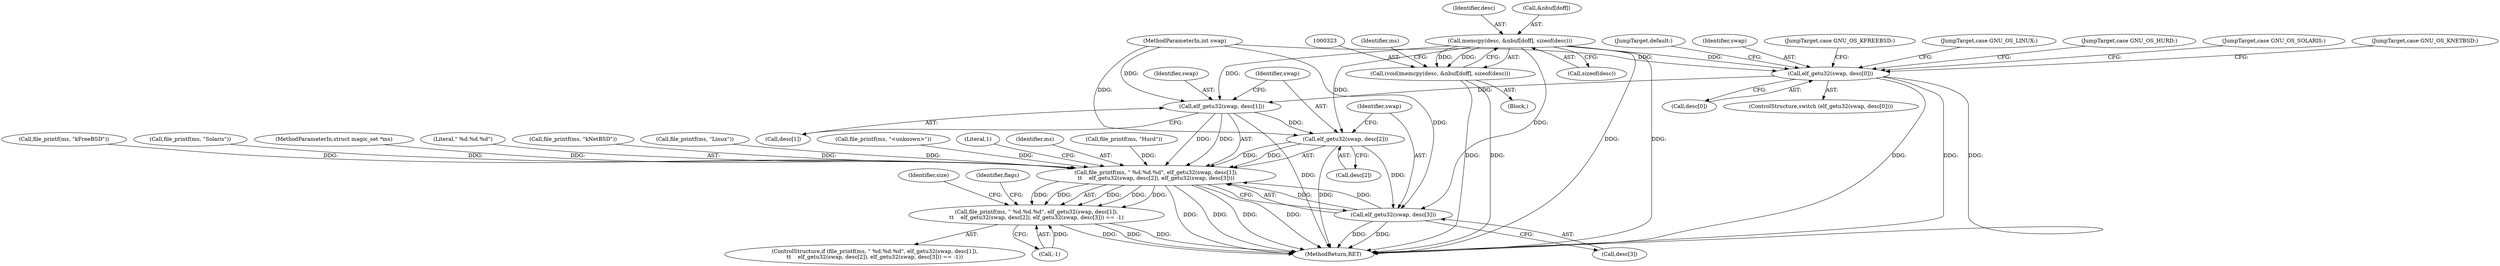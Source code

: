 digraph "0_file_39c7ac1106be844a5296d3eb5971946cc09ffda0@API" {
"1000324" [label="(Call,memcpy(desc, &nbuf[doff], sizeof(desc)))"];
"1000322" [label="(Call,(void)memcpy(desc, &nbuf[doff], sizeof(desc)))"];
"1000342" [label="(Call,elf_getu32(swap, desc[0]))"];
"1000418" [label="(Call,elf_getu32(swap, desc[1]))"];
"1000415" [label="(Call,file_printf(ms, \" %d.%d.%d\", elf_getu32(swap, desc[1]),\n\t\t    elf_getu32(swap, desc[2]), elf_getu32(swap, desc[3])))"];
"1000414" [label="(Call,file_printf(ms, \" %d.%d.%d\", elf_getu32(swap, desc[1]),\n\t\t    elf_getu32(swap, desc[2]), elf_getu32(swap, desc[3])) == -1)"];
"1000423" [label="(Call,elf_getu32(swap, desc[2]))"];
"1000428" [label="(Call,elf_getu32(swap, desc[3]))"];
"1000424" [label="(Identifier,swap)"];
"1000384" [label="(Call,file_printf(ms, \"kFreeBSD\"))"];
"1000381" [label="(JumpTarget,case GNU_OS_KFREEBSD:)"];
"1000320" [label="(Block,)"];
"1000344" [label="(Call,desc[0])"];
"1000373" [label="(Call,file_printf(ms, \"Solaris\"))"];
"1000117" [label="(MethodParameterIn,struct magic_set *ms)"];
"1000330" [label="(Call,sizeof(desc))"];
"1000348" [label="(JumpTarget,case GNU_OS_LINUX:)"];
"1000417" [label="(Literal,\" %d.%d.%d\")"];
"1000436" [label="(Identifier,size)"];
"1000325" [label="(Identifier,desc)"];
"1000359" [label="(JumpTarget,case GNU_OS_HURD:)"];
"1000395" [label="(Call,file_printf(ms, \"kNetBSD\"))"];
"1000351" [label="(Call,file_printf(ms, \"Linux\"))"];
"1000370" [label="(JumpTarget,case GNU_OS_SOLARIS:)"];
"1001237" [label="(MethodReturn,RET)"];
"1000406" [label="(Call,file_printf(ms, \"<unknown>\"))"];
"1000439" [label="(Identifier,flags)"];
"1000415" [label="(Call,file_printf(ms, \" %d.%d.%d\", elf_getu32(swap, desc[1]),\n\t\t    elf_getu32(swap, desc[2]), elf_getu32(swap, desc[3])))"];
"1000413" [label="(ControlStructure,if (file_printf(ms, \" %d.%d.%d\", elf_getu32(swap, desc[1]),\n\t\t    elf_getu32(swap, desc[2]), elf_getu32(swap, desc[3])) == -1))"];
"1000425" [label="(Call,desc[2])"];
"1000342" [label="(Call,elf_getu32(swap, desc[0]))"];
"1000122" [label="(MethodParameterIn,int swap)"];
"1000429" [label="(Identifier,swap)"];
"1000326" [label="(Call,&nbuf[doff])"];
"1000423" [label="(Call,elf_getu32(swap, desc[2]))"];
"1000324" [label="(Call,memcpy(desc, &nbuf[doff], sizeof(desc)))"];
"1000414" [label="(Call,file_printf(ms, \" %d.%d.%d\", elf_getu32(swap, desc[1]),\n\t\t    elf_getu32(swap, desc[2]), elf_getu32(swap, desc[3])) == -1)"];
"1000433" [label="(Call,-1)"];
"1000341" [label="(ControlStructure,switch (elf_getu32(swap, desc[0])))"];
"1000420" [label="(Call,desc[1])"];
"1000430" [label="(Call,desc[3])"];
"1000392" [label="(JumpTarget,case GNU_OS_KNETBSD:)"];
"1000419" [label="(Identifier,swap)"];
"1000322" [label="(Call,(void)memcpy(desc, &nbuf[doff], sizeof(desc)))"];
"1000403" [label="(JumpTarget,default:)"];
"1000343" [label="(Identifier,swap)"];
"1000335" [label="(Identifier,ms)"];
"1000434" [label="(Literal,1)"];
"1000416" [label="(Identifier,ms)"];
"1000428" [label="(Call,elf_getu32(swap, desc[3]))"];
"1000418" [label="(Call,elf_getu32(swap, desc[1]))"];
"1000362" [label="(Call,file_printf(ms, \"Hurd\"))"];
"1000324" -> "1000322"  [label="AST: "];
"1000324" -> "1000330"  [label="CFG: "];
"1000325" -> "1000324"  [label="AST: "];
"1000326" -> "1000324"  [label="AST: "];
"1000330" -> "1000324"  [label="AST: "];
"1000322" -> "1000324"  [label="CFG: "];
"1000324" -> "1001237"  [label="DDG: "];
"1000324" -> "1001237"  [label="DDG: "];
"1000324" -> "1000322"  [label="DDG: "];
"1000324" -> "1000322"  [label="DDG: "];
"1000324" -> "1000342"  [label="DDG: "];
"1000324" -> "1000418"  [label="DDG: "];
"1000324" -> "1000423"  [label="DDG: "];
"1000324" -> "1000428"  [label="DDG: "];
"1000322" -> "1000320"  [label="AST: "];
"1000323" -> "1000322"  [label="AST: "];
"1000335" -> "1000322"  [label="CFG: "];
"1000322" -> "1001237"  [label="DDG: "];
"1000322" -> "1001237"  [label="DDG: "];
"1000342" -> "1000341"  [label="AST: "];
"1000342" -> "1000344"  [label="CFG: "];
"1000343" -> "1000342"  [label="AST: "];
"1000344" -> "1000342"  [label="AST: "];
"1000348" -> "1000342"  [label="CFG: "];
"1000359" -> "1000342"  [label="CFG: "];
"1000370" -> "1000342"  [label="CFG: "];
"1000381" -> "1000342"  [label="CFG: "];
"1000392" -> "1000342"  [label="CFG: "];
"1000403" -> "1000342"  [label="CFG: "];
"1000342" -> "1001237"  [label="DDG: "];
"1000342" -> "1001237"  [label="DDG: "];
"1000342" -> "1001237"  [label="DDG: "];
"1000122" -> "1000342"  [label="DDG: "];
"1000342" -> "1000418"  [label="DDG: "];
"1000418" -> "1000415"  [label="AST: "];
"1000418" -> "1000420"  [label="CFG: "];
"1000419" -> "1000418"  [label="AST: "];
"1000420" -> "1000418"  [label="AST: "];
"1000424" -> "1000418"  [label="CFG: "];
"1000418" -> "1001237"  [label="DDG: "];
"1000418" -> "1000415"  [label="DDG: "];
"1000418" -> "1000415"  [label="DDG: "];
"1000122" -> "1000418"  [label="DDG: "];
"1000418" -> "1000423"  [label="DDG: "];
"1000415" -> "1000414"  [label="AST: "];
"1000415" -> "1000428"  [label="CFG: "];
"1000416" -> "1000415"  [label="AST: "];
"1000417" -> "1000415"  [label="AST: "];
"1000423" -> "1000415"  [label="AST: "];
"1000428" -> "1000415"  [label="AST: "];
"1000434" -> "1000415"  [label="CFG: "];
"1000415" -> "1001237"  [label="DDG: "];
"1000415" -> "1001237"  [label="DDG: "];
"1000415" -> "1001237"  [label="DDG: "];
"1000415" -> "1001237"  [label="DDG: "];
"1000415" -> "1000414"  [label="DDG: "];
"1000415" -> "1000414"  [label="DDG: "];
"1000415" -> "1000414"  [label="DDG: "];
"1000415" -> "1000414"  [label="DDG: "];
"1000415" -> "1000414"  [label="DDG: "];
"1000406" -> "1000415"  [label="DDG: "];
"1000351" -> "1000415"  [label="DDG: "];
"1000373" -> "1000415"  [label="DDG: "];
"1000384" -> "1000415"  [label="DDG: "];
"1000362" -> "1000415"  [label="DDG: "];
"1000395" -> "1000415"  [label="DDG: "];
"1000117" -> "1000415"  [label="DDG: "];
"1000423" -> "1000415"  [label="DDG: "];
"1000423" -> "1000415"  [label="DDG: "];
"1000428" -> "1000415"  [label="DDG: "];
"1000428" -> "1000415"  [label="DDG: "];
"1000414" -> "1000413"  [label="AST: "];
"1000414" -> "1000433"  [label="CFG: "];
"1000433" -> "1000414"  [label="AST: "];
"1000436" -> "1000414"  [label="CFG: "];
"1000439" -> "1000414"  [label="CFG: "];
"1000414" -> "1001237"  [label="DDG: "];
"1000414" -> "1001237"  [label="DDG: "];
"1000414" -> "1001237"  [label="DDG: "];
"1000433" -> "1000414"  [label="DDG: "];
"1000423" -> "1000425"  [label="CFG: "];
"1000424" -> "1000423"  [label="AST: "];
"1000425" -> "1000423"  [label="AST: "];
"1000429" -> "1000423"  [label="CFG: "];
"1000423" -> "1001237"  [label="DDG: "];
"1000122" -> "1000423"  [label="DDG: "];
"1000423" -> "1000428"  [label="DDG: "];
"1000428" -> "1000430"  [label="CFG: "];
"1000429" -> "1000428"  [label="AST: "];
"1000430" -> "1000428"  [label="AST: "];
"1000428" -> "1001237"  [label="DDG: "];
"1000428" -> "1001237"  [label="DDG: "];
"1000122" -> "1000428"  [label="DDG: "];
}
